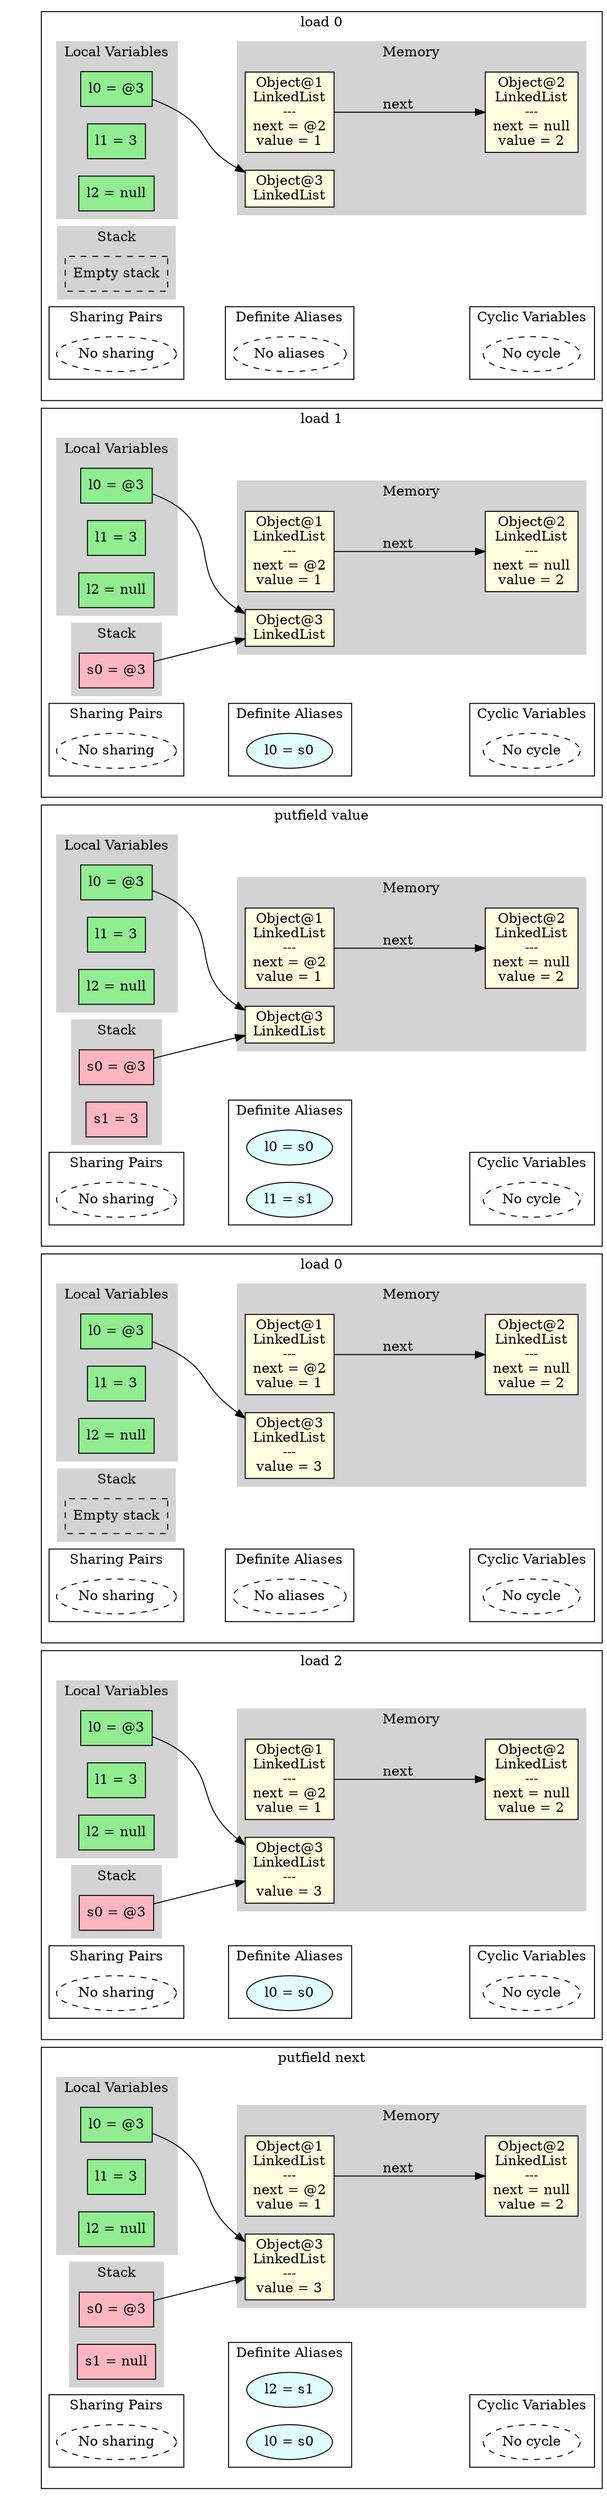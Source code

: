 digraph MemoryGraph {
 node [shape=box, style=filled, fillcolor=lightblue];
 rankdir=LR;

 // Invisible anchor subgraph
 subgraph cluster_anchor {
 style=invis;
 anchor [style=invis, shape=point, width=0, height=0];
 }

 // Starting point for subgraph ordering
 anchor_start [style=invis, shape=point];

 anchor_57148189447248 [style=invis, shape=point];
 anchor_start -> anchor_57148189447248 [style=invis];
 anchor_start = anchor_57148189447248;

 subgraph cluster_57148189447248 {
 anchor_57148189447248 [style=invis];
 label="load 0";
 subgraph cluster_locals_57148189447248 {
 label="Local Variables";
 style=filled;
 color=lightgrey;
 node [style=filled, fillcolor=lightgreen];
 "l0_57148189447248" [label="l0 = @3"];
 "l1_57148189447248" [label="l1 = 3"];
 "l2_57148189447248" [label="l2 = null"];
 }

 subgraph cluster_stack_57148189447248 {
 label="Stack";
 style=filled;
 color=lightgrey;
 node [style=filled, fillcolor=lightpink];
 "empty_stack_57148189447248" [label="Empty stack", style=dashed, fillcolor=white];
 }

 subgraph cluster_memory_57148189447248 {
 label="Memory";
 style=filled;
 color=lightgrey;
 node [style=filled, fillcolor=lightyellow];
 "obj1_57148189447248" [label="Object@1\nLinkedList\n---\nnext = @2\nvalue = 1\n"];
 "obj2_57148189447248" [label="Object@2\nLinkedList\n---\nnext = null\nvalue = 2\n"];
 "obj3_57148189447248" [label="Object@3\nLinkedList"];
 }

 "l0_57148189447248" -> "obj3_57148189447248";
 "obj1_57148189447248" -> "obj2_57148189447248" [label="next"];

 // Sharing pairs
 subgraph cluster_sharing_57148189447248 {
 label="Sharing Pairs";
 node [shape=ellipse, style=filled, fillcolor=lightyellow];
 "empty_sharing_57148189447248" [label="No sharing", style=dashed, fillcolor=white];
 }

    // Alias pairs
    subgraph cluster_aliases_57148189447248 {
      label="Definite Aliases";
      node [shape=ellipse, style=filled, fillcolor=lightcyan];
      "empty_alias_57148189447248" [label="No aliases", style=dashed, fillcolor=white];
    }

 // Cyclic variables
 subgraph cluster_cyclic_57148189447248 {
 label="Cyclic Variables";
 node [shape=ellipse];
 "empty_cyclic_57148189447248" [label="No cycle", style=dashed, fillcolor=white];
 }
 // Invisible edge for horizontal alignment
 "empty_sharing_57148189447248" -> "empty_alias_57148189447248" [style=invis, weight=10];
 // Invisible edge for horizontal alignment
 "empty_alias_57148189447248" -> "empty_cyclic_57148189447248" [style=invis, weight=10];
 }
 anchor_57148190231579 [style=invis, shape=point];
 anchor_start -> anchor_57148190231579 [style=invis];
 anchor_start = anchor_57148190231579;

 subgraph cluster_57148190231579 {
 anchor_57148190231579 [style=invis];
 label="load 1";
 subgraph cluster_locals_57148190231579 {
 label="Local Variables";
 style=filled;
 color=lightgrey;
 node [style=filled, fillcolor=lightgreen];
 "l0_57148190231579" [label="l0 = @3"];
 "l1_57148190231579" [label="l1 = 3"];
 "l2_57148190231579" [label="l2 = null"];
 }

 subgraph cluster_stack_57148190231579 {
 label="Stack";
 style=filled;
 color=lightgrey;
 node [style=filled, fillcolor=lightpink];
 "s0_57148190231579" [label="s0 = @3"];
 }

 subgraph cluster_memory_57148190231579 {
 label="Memory";
 style=filled;
 color=lightgrey;
 node [style=filled, fillcolor=lightyellow];
 "obj1_57148190231579" [label="Object@1\nLinkedList\n---\nnext = @2\nvalue = 1\n"];
 "obj2_57148190231579" [label="Object@2\nLinkedList\n---\nnext = null\nvalue = 2\n"];
 "obj3_57148190231579" [label="Object@3\nLinkedList"];
 }

 "l0_57148190231579" -> "obj3_57148190231579";
 "s0_57148190231579" -> "obj3_57148190231579";
 "obj1_57148190231579" -> "obj2_57148190231579" [label="next"];

 // Sharing pairs
 subgraph cluster_sharing_57148190231579 {
 label="Sharing Pairs";
 node [shape=ellipse, style=filled, fillcolor=lightyellow];
 "empty_sharing_57148190231579" [label="No sharing", style=dashed, fillcolor=white];
 }

    // Alias pairs
    subgraph cluster_aliases_57148190231579 {
      label="Definite Aliases";
      node [shape=ellipse, style=filled, fillcolor=lightcyan];
      "alias0_57148190231579" [label="l0 = s0"];
    }

 // Cyclic variables
 subgraph cluster_cyclic_57148190231579 {
 label="Cyclic Variables";
 node [shape=ellipse];
 "empty_cyclic_57148190231579" [label="No cycle", style=dashed, fillcolor=white];
 }
 // Invisible edge for horizontal alignment
 "empty_sharing_57148190231579" -> "alias0_57148190231579" [style=invis, weight=10];
 // Invisible edge for horizontal alignment
 "alias0_57148190231579" -> "empty_cyclic_57148190231579" [style=invis, weight=10];
 }
 anchor_57148194045750 [style=invis, shape=point];
 anchor_start -> anchor_57148194045750 [style=invis];
 anchor_start = anchor_57148194045750;

 subgraph cluster_57148194045750 {
 anchor_57148194045750 [style=invis];
 label="putfield value";
 subgraph cluster_locals_57148194045750 {
 label="Local Variables";
 style=filled;
 color=lightgrey;
 node [style=filled, fillcolor=lightgreen];
 "l0_57148194045750" [label="l0 = @3"];
 "l1_57148194045750" [label="l1 = 3"];
 "l2_57148194045750" [label="l2 = null"];
 }

 subgraph cluster_stack_57148194045750 {
 label="Stack";
 style=filled;
 color=lightgrey;
 node [style=filled, fillcolor=lightpink];
 "s0_57148194045750" [label="s0 = @3"];
 "s1_57148194045750" [label="s1 = 3"];
 }

 subgraph cluster_memory_57148194045750 {
 label="Memory";
 style=filled;
 color=lightgrey;
 node [style=filled, fillcolor=lightyellow];
 "obj1_57148194045750" [label="Object@1\nLinkedList\n---\nnext = @2\nvalue = 1\n"];
 "obj2_57148194045750" [label="Object@2\nLinkedList\n---\nnext = null\nvalue = 2\n"];
 "obj3_57148194045750" [label="Object@3\nLinkedList"];
 }

 "l0_57148194045750" -> "obj3_57148194045750";
 "s0_57148194045750" -> "obj3_57148194045750";
 "obj1_57148194045750" -> "obj2_57148194045750" [label="next"];

 // Sharing pairs
 subgraph cluster_sharing_57148194045750 {
 label="Sharing Pairs";
 node [shape=ellipse, style=filled, fillcolor=lightyellow];
 "empty_sharing_57148194045750" [label="No sharing", style=dashed, fillcolor=white];
 }

    // Alias pairs
    subgraph cluster_aliases_57148194045750 {
      label="Definite Aliases";
      node [shape=ellipse, style=filled, fillcolor=lightcyan];
      "alias0_57148194045750" [label="l0 = s0"];
      "alias1_57148194045750" [label="l1 = s1"];
    }

 // Cyclic variables
 subgraph cluster_cyclic_57148194045750 {
 label="Cyclic Variables";
 node [shape=ellipse];
 "empty_cyclic_57148194045750" [label="No cycle", style=dashed, fillcolor=white];
 }
 // Invisible edge for horizontal alignment
 "empty_sharing_57148194045750" -> "alias1_57148194045750" [style=invis, weight=10];
 // Invisible edge for horizontal alignment
 "alias1_57148194045750" -> "empty_cyclic_57148194045750" [style=invis, weight=10];
 }
 anchor_57148197113576 [style=invis, shape=point];
 anchor_start -> anchor_57148197113576 [style=invis];
 anchor_start = anchor_57148197113576;

 subgraph cluster_57148197113576 {
 anchor_57148197113576 [style=invis];
 label="load 0";
 subgraph cluster_locals_57148197113576 {
 label="Local Variables";
 style=filled;
 color=lightgrey;
 node [style=filled, fillcolor=lightgreen];
 "l0_57148197113576" [label="l0 = @3"];
 "l1_57148197113576" [label="l1 = 3"];
 "l2_57148197113576" [label="l2 = null"];
 }

 subgraph cluster_stack_57148197113576 {
 label="Stack";
 style=filled;
 color=lightgrey;
 node [style=filled, fillcolor=lightpink];
 "empty_stack_57148197113576" [label="Empty stack", style=dashed, fillcolor=white];
 }

 subgraph cluster_memory_57148197113576 {
 label="Memory";
 style=filled;
 color=lightgrey;
 node [style=filled, fillcolor=lightyellow];
 "obj1_57148197113576" [label="Object@1\nLinkedList\n---\nnext = @2\nvalue = 1\n"];
 "obj2_57148197113576" [label="Object@2\nLinkedList\n---\nnext = null\nvalue = 2\n"];
 "obj3_57148197113576" [label="Object@3\nLinkedList\n---\nvalue = 3\n"];
 }

 "l0_57148197113576" -> "obj3_57148197113576";
 "obj1_57148197113576" -> "obj2_57148197113576" [label="next"];

 // Sharing pairs
 subgraph cluster_sharing_57148197113576 {
 label="Sharing Pairs";
 node [shape=ellipse, style=filled, fillcolor=lightyellow];
 "empty_sharing_57148197113576" [label="No sharing", style=dashed, fillcolor=white];
 }

    // Alias pairs
    subgraph cluster_aliases_57148197113576 {
      label="Definite Aliases";
      node [shape=ellipse, style=filled, fillcolor=lightcyan];
      "empty_alias_57148197113576" [label="No aliases", style=dashed, fillcolor=white];
    }

 // Cyclic variables
 subgraph cluster_cyclic_57148197113576 {
 label="Cyclic Variables";
 node [shape=ellipse];
 "empty_cyclic_57148197113576" [label="No cycle", style=dashed, fillcolor=white];
 }
 // Invisible edge for horizontal alignment
 "empty_sharing_57148197113576" -> "empty_alias_57148197113576" [style=invis, weight=10];
 // Invisible edge for horizontal alignment
 "empty_alias_57148197113576" -> "empty_cyclic_57148197113576" [style=invis, weight=10];
 }
 anchor_57148199045035 [style=invis, shape=point];
 anchor_start -> anchor_57148199045035 [style=invis];
 anchor_start = anchor_57148199045035;

 subgraph cluster_57148199045035 {
 anchor_57148199045035 [style=invis];
 label="load 2";
 subgraph cluster_locals_57148199045035 {
 label="Local Variables";
 style=filled;
 color=lightgrey;
 node [style=filled, fillcolor=lightgreen];
 "l0_57148199045035" [label="l0 = @3"];
 "l1_57148199045035" [label="l1 = 3"];
 "l2_57148199045035" [label="l2 = null"];
 }

 subgraph cluster_stack_57148199045035 {
 label="Stack";
 style=filled;
 color=lightgrey;
 node [style=filled, fillcolor=lightpink];
 "s0_57148199045035" [label="s0 = @3"];
 }

 subgraph cluster_memory_57148199045035 {
 label="Memory";
 style=filled;
 color=lightgrey;
 node [style=filled, fillcolor=lightyellow];
 "obj1_57148199045035" [label="Object@1\nLinkedList\n---\nnext = @2\nvalue = 1\n"];
 "obj2_57148199045035" [label="Object@2\nLinkedList\n---\nnext = null\nvalue = 2\n"];
 "obj3_57148199045035" [label="Object@3\nLinkedList\n---\nvalue = 3\n"];
 }

 "l0_57148199045035" -> "obj3_57148199045035";
 "s0_57148199045035" -> "obj3_57148199045035";
 "obj1_57148199045035" -> "obj2_57148199045035" [label="next"];

 // Sharing pairs
 subgraph cluster_sharing_57148199045035 {
 label="Sharing Pairs";
 node [shape=ellipse, style=filled, fillcolor=lightyellow];
 "empty_sharing_57148199045035" [label="No sharing", style=dashed, fillcolor=white];
 }

    // Alias pairs
    subgraph cluster_aliases_57148199045035 {
      label="Definite Aliases";
      node [shape=ellipse, style=filled, fillcolor=lightcyan];
      "alias0_57148199045035" [label="l0 = s0"];
    }

 // Cyclic variables
 subgraph cluster_cyclic_57148199045035 {
 label="Cyclic Variables";
 node [shape=ellipse];
 "empty_cyclic_57148199045035" [label="No cycle", style=dashed, fillcolor=white];
 }
 // Invisible edge for horizontal alignment
 "empty_sharing_57148199045035" -> "alias0_57148199045035" [style=invis, weight=10];
 // Invisible edge for horizontal alignment
 "alias0_57148199045035" -> "empty_cyclic_57148199045035" [style=invis, weight=10];
 }
 anchor_57148203210990 [style=invis, shape=point];
 anchor_start -> anchor_57148203210990 [style=invis];
 anchor_start = anchor_57148203210990;

 subgraph cluster_57148203210990 {
 anchor_57148203210990 [style=invis];
 label="putfield next";
 subgraph cluster_locals_57148203210990 {
 label="Local Variables";
 style=filled;
 color=lightgrey;
 node [style=filled, fillcolor=lightgreen];
 "l0_57148203210990" [label="l0 = @3"];
 "l1_57148203210990" [label="l1 = 3"];
 "l2_57148203210990" [label="l2 = null"];
 }

 subgraph cluster_stack_57148203210990 {
 label="Stack";
 style=filled;
 color=lightgrey;
 node [style=filled, fillcolor=lightpink];
 "s0_57148203210990" [label="s0 = @3"];
 "s1_57148203210990" [label="s1 = null"];
 }

 subgraph cluster_memory_57148203210990 {
 label="Memory";
 style=filled;
 color=lightgrey;
 node [style=filled, fillcolor=lightyellow];
 "obj1_57148203210990" [label="Object@1\nLinkedList\n---\nnext = @2\nvalue = 1\n"];
 "obj2_57148203210990" [label="Object@2\nLinkedList\n---\nnext = null\nvalue = 2\n"];
 "obj3_57148203210990" [label="Object@3\nLinkedList\n---\nvalue = 3\n"];
 }

 "l0_57148203210990" -> "obj3_57148203210990";
 "s0_57148203210990" -> "obj3_57148203210990";
 "obj1_57148203210990" -> "obj2_57148203210990" [label="next"];

 // Sharing pairs
 subgraph cluster_sharing_57148203210990 {
 label="Sharing Pairs";
 node [shape=ellipse, style=filled, fillcolor=lightyellow];
 "empty_sharing_57148203210990" [label="No sharing", style=dashed, fillcolor=white];
 }

    // Alias pairs
    subgraph cluster_aliases_57148203210990 {
      label="Definite Aliases";
      node [shape=ellipse, style=filled, fillcolor=lightcyan];
      "alias0_57148203210990" [label="l2 = s1"];
      "alias1_57148203210990" [label="l0 = s0"];
    }

 // Cyclic variables
 subgraph cluster_cyclic_57148203210990 {
 label="Cyclic Variables";
 node [shape=ellipse];
 "empty_cyclic_57148203210990" [label="No cycle", style=dashed, fillcolor=white];
 }
 // Invisible edge for horizontal alignment
 "empty_sharing_57148203210990" -> "alias1_57148203210990" [style=invis, weight=10];
 // Invisible edge for horizontal alignment
 "alias1_57148203210990" -> "empty_cyclic_57148203210990" [style=invis, weight=10];
 }
}
